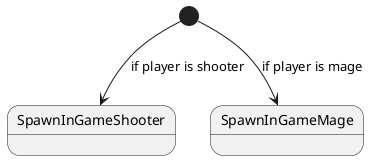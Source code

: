 @startuml

[*] --> SpawnInGameShooter : if player is shooter
[*] --> SpawnInGameMage : if player is mage



@enduml